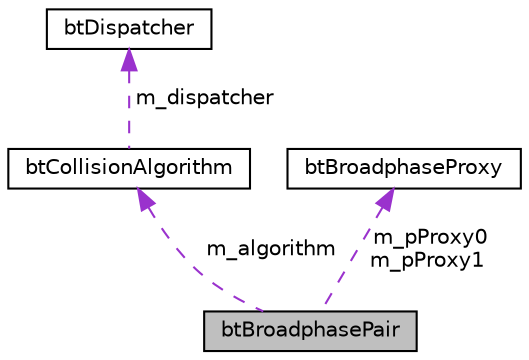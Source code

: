 digraph G
{
  edge [fontname="Helvetica",fontsize="10",labelfontname="Helvetica",labelfontsize="10"];
  node [fontname="Helvetica",fontsize="10",shape=record];
  Node1 [label="btBroadphasePair",height=0.2,width=0.4,color="black", fillcolor="grey75", style="filled" fontcolor="black"];
  Node2 -> Node1 [dir="back",color="darkorchid3",fontsize="10",style="dashed",label=" m_algorithm" ,fontname="Helvetica"];
  Node2 [label="btCollisionAlgorithm",height=0.2,width=0.4,color="black", fillcolor="white", style="filled",URL="$classbtCollisionAlgorithm.html",tooltip="btCollisionAlgorithm is an collision interface that is compatible with the Broadphase and btDispatche..."];
  Node3 -> Node2 [dir="back",color="darkorchid3",fontsize="10",style="dashed",label=" m_dispatcher" ,fontname="Helvetica"];
  Node3 [label="btDispatcher",height=0.2,width=0.4,color="black", fillcolor="white", style="filled",URL="$classbtDispatcher.html",tooltip="btDispatcher can be used in combination with broadphase to dispatch overlapping pairs."];
  Node4 -> Node1 [dir="back",color="darkorchid3",fontsize="10",style="dashed",label=" m_pProxy0\nm_pProxy1" ,fontname="Helvetica"];
  Node4 [label="btBroadphaseProxy",height=0.2,width=0.4,color="black", fillcolor="white", style="filled",URL="$structbtBroadphaseProxy.html",tooltip="btBroadphaseProxy"];
}
